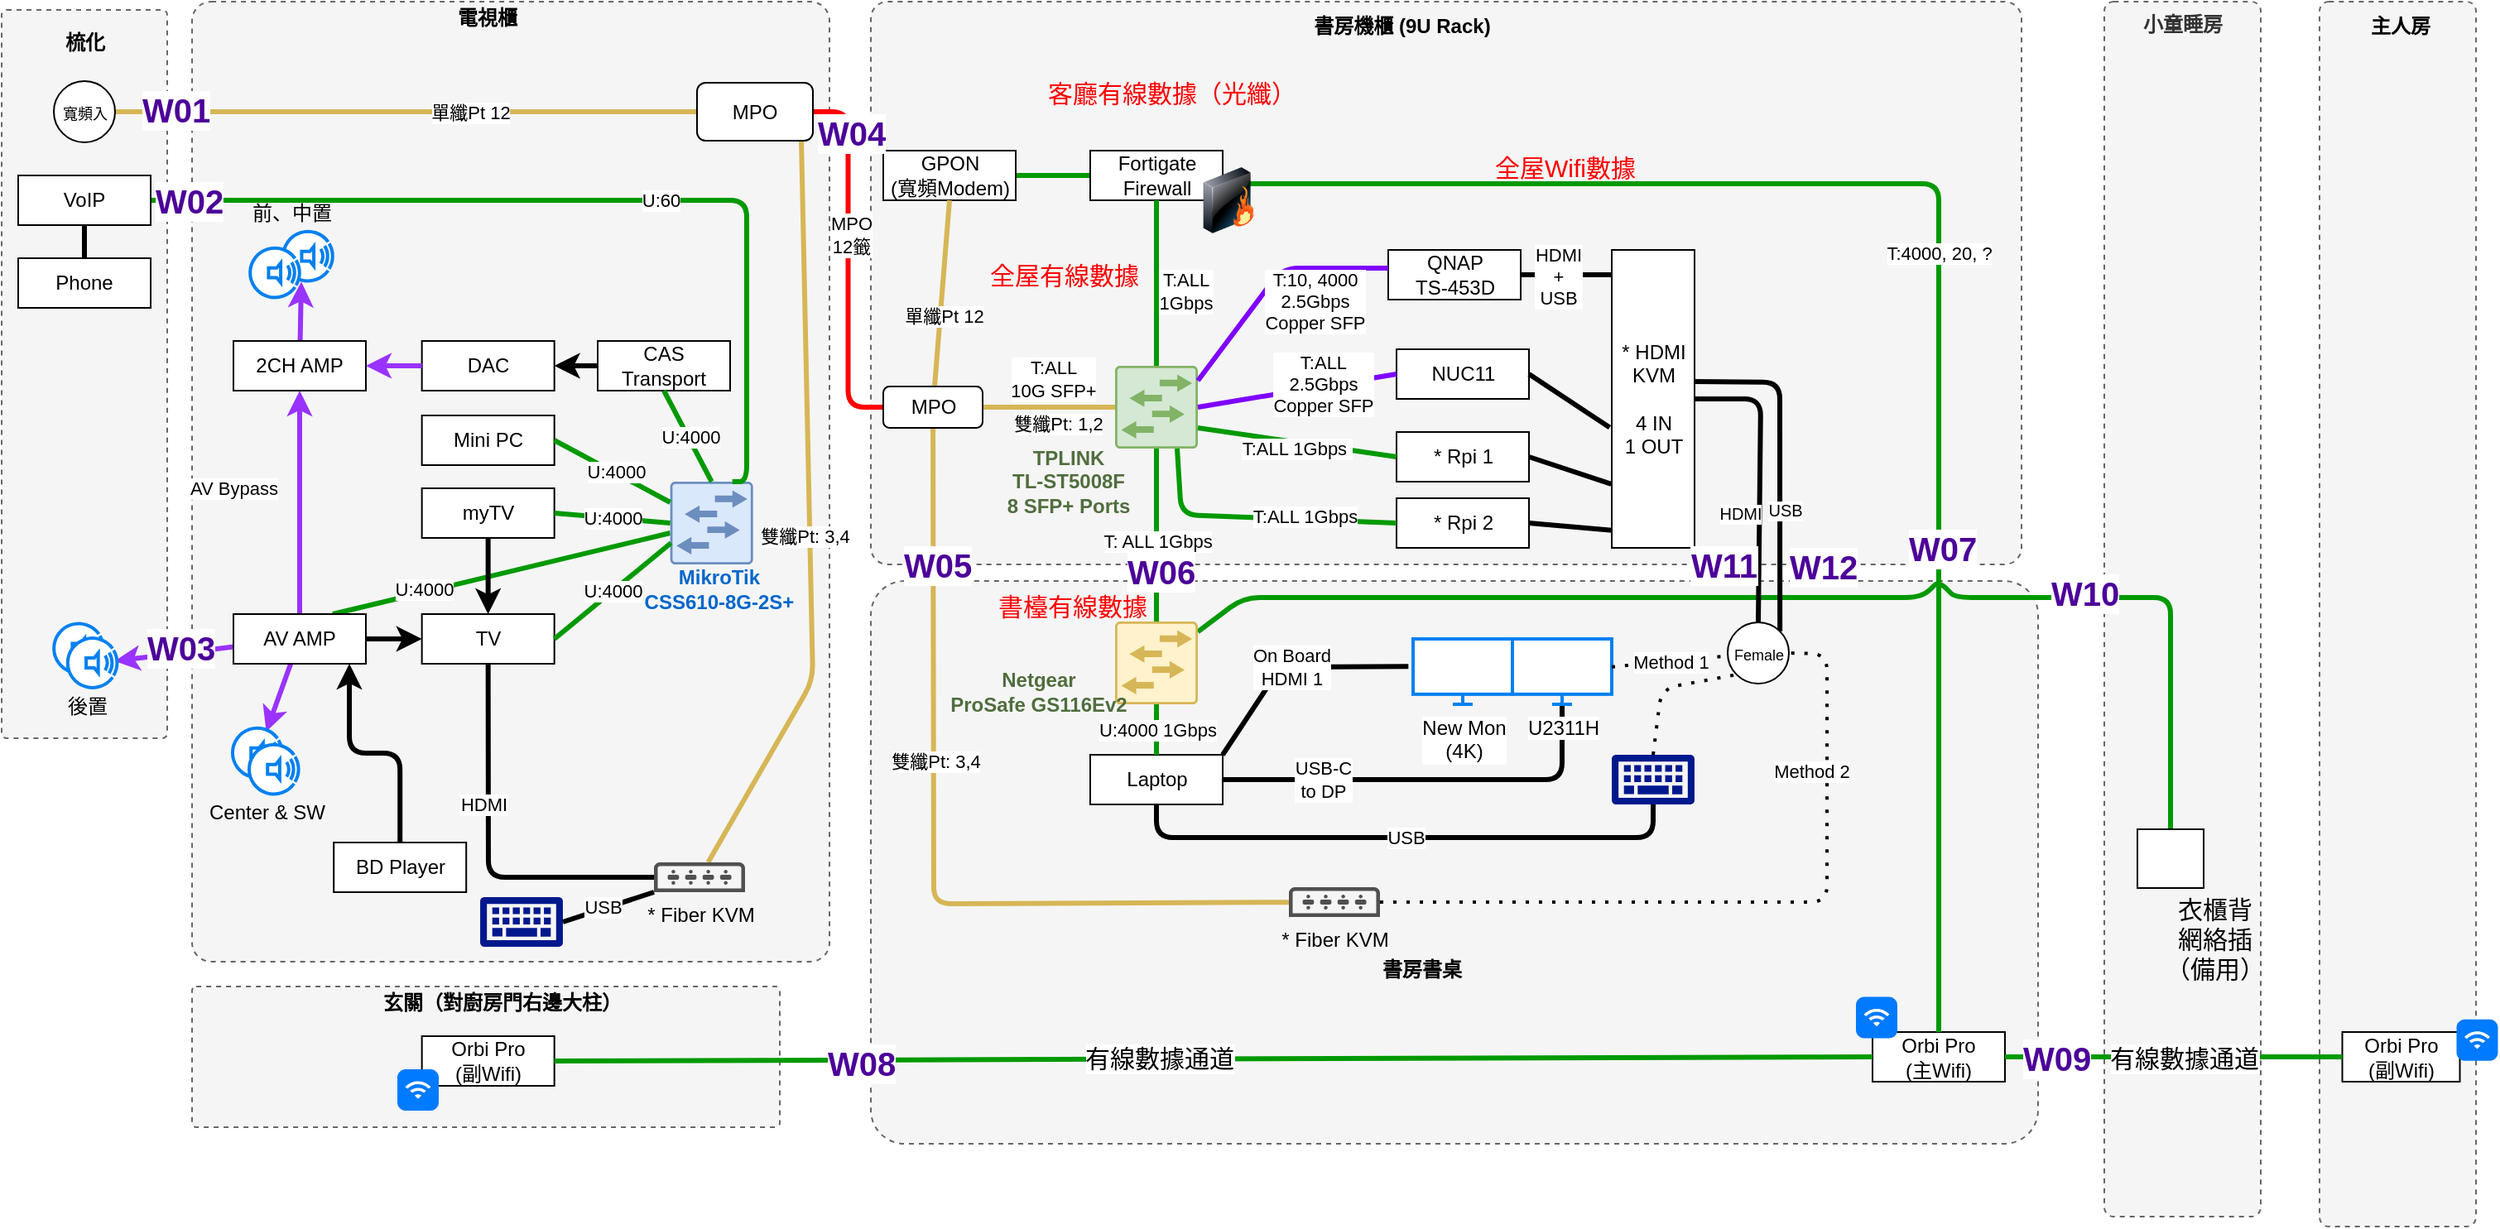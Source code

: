 <mxfile version="13.9.9" type="device"><diagram id="P6tAIewDrDP4k4EzTEjh" name="Page-1"><mxGraphModel dx="1172" dy="739" grid="1" gridSize="10" guides="1" tooltips="1" connect="1" arrows="1" fold="1" page="1" pageScale="1" pageWidth="1654" pageHeight="1169" math="0" shadow="0"><root><mxCell id="0"/><mxCell id="1" parent="0"/><mxCell id="JLqJIqq9Tln7biVeC6QU-31" value="小童睡房" style="rounded=1;whiteSpace=wrap;html=1;dashed=1;fillColor=#f5f5f5;strokeColor=#666666;fontColor=#333333;arcSize=6;verticalAlign=top;fontStyle=1" parent="1" vertex="1"><mxGeometry x="1340" y="180" width="94.5" height="734" as="geometry"/></mxCell><mxCell id="JLqJIqq9Tln7biVeC6QU-2" value="" style="rounded=1;whiteSpace=wrap;html=1;dashed=1;fillColor=#f5f5f5;strokeColor=#666666;fontColor=#333333;arcSize=6;verticalAlign=top;" parent="1" vertex="1"><mxGeometry x="1470" y="180" width="94.5" height="740" as="geometry"/></mxCell><mxCell id="v-E7vn7UZoe9fhjzULOd-45" value="" style="rounded=1;whiteSpace=wrap;html=1;dashed=1;fillColor=#f5f5f5;strokeColor=#666666;fontColor=#333333;arcSize=3;" parent="1" vertex="1"><mxGeometry x="70" y="185" width="100" height="440" as="geometry"/></mxCell><mxCell id="v-E7vn7UZoe9fhjzULOd-44" value="" style="rounded=1;whiteSpace=wrap;html=1;dashed=1;fillColor=#f5f5f5;strokeColor=#666666;fontColor=#333333;arcSize=3;" parent="1" vertex="1"><mxGeometry x="185" y="180" width="385" height="580" as="geometry"/></mxCell><mxCell id="Gd8gLM5BvF6eJ_3zEm3S-87" value="" style="rounded=1;whiteSpace=wrap;html=1;dashed=1;fillColor=#f5f5f5;strokeColor=#666666;fontColor=#333333;arcSize=6;" parent="1" vertex="1"><mxGeometry x="595" y="530" width="705" height="340" as="geometry"/></mxCell><mxCell id="Gd8gLM5BvF6eJ_3zEm3S-85" value="" style="rounded=1;whiteSpace=wrap;html=1;dashed=1;fillColor=#f5f5f5;strokeColor=#666666;fontColor=#333333;arcSize=3;" parent="1" vertex="1"><mxGeometry x="595" y="180" width="695" height="340" as="geometry"/></mxCell><mxCell id="3dmxxpcRZJTCKC7oKfTx-52" style="edgeStyle=none;rounded=1;orthogonalLoop=1;jettySize=auto;html=1;entryX=0.75;entryY=0;entryDx=0;entryDy=0;endArrow=none;strokeColor=#009900;strokeWidth=3;" parent="1" source="Gd8gLM5BvF6eJ_3zEm3S-3" target="3dmxxpcRZJTCKC7oKfTx-15" edge="1"><mxGeometry relative="1" as="geometry"/></mxCell><mxCell id="3dmxxpcRZJTCKC7oKfTx-53" value="U:4000" style="edgeLabel;html=1;align=center;verticalAlign=middle;resizable=0;points=[];" parent="3dmxxpcRZJTCKC7oKfTx-52" vertex="1" connectable="0"><mxGeometry x="0.456" y="-2" relative="1" as="geometry"><mxPoint as="offset"/></mxGeometry></mxCell><mxCell id="Gd8gLM5BvF6eJ_3zEm3S-3" value="" style="points=[[0.015,0.015,0],[0.985,0.015,0],[0.985,0.985,0],[0.015,0.985,0],[0.25,0,0],[0.5,0,0],[0.75,0,0],[1,0.25,0],[1,0.5,0],[1,0.75,0],[0.75,1,0],[0.5,1,0],[0.25,1,0],[0,0.75,0],[0,0.5,0],[0,0.25,0]];verticalLabelPosition=bottom;html=1;verticalAlign=top;aspect=fixed;align=center;pointerEvents=1;shape=mxgraph.cisco19.rect;prIcon=l2_switch;fillColor=#dae8fc;strokeColor=#6c8ebf;" parent="1" vertex="1"><mxGeometry x="473.83" y="470" width="50" height="50" as="geometry"/></mxCell><mxCell id="Gd8gLM5BvF6eJ_3zEm3S-4" value="" style="points=[[0.015,0.015,0],[0.985,0.015,0],[0.985,0.985,0],[0.015,0.985,0],[0.25,0,0],[0.5,0,0],[0.75,0,0],[1,0.25,0],[1,0.5,0],[1,0.75,0],[0.75,1,0],[0.5,1,0],[0.25,1,0],[0,0.75,0],[0,0.5,0],[0,0.25,0]];verticalLabelPosition=bottom;html=1;verticalAlign=top;aspect=fixed;align=center;pointerEvents=1;shape=mxgraph.cisco19.rect;prIcon=l2_switch;fillColor=#d5e8d4;strokeColor=#82b366;" parent="1" vertex="1"><mxGeometry x="742.5" y="400" width="50" height="50" as="geometry"/></mxCell><mxCell id="Gd8gLM5BvF6eJ_3zEm3S-6" value="" style="endArrow=none;html=1;entryX=0;entryY=0.5;entryDx=0;entryDy=0;entryPerimeter=0;exitX=1;exitY=0.5;exitDx=0;exitDy=0;fillColor=#fff2cc;strokeColor=#d6b656;strokeWidth=3;" parent="1" source="k7vEWLcCugv4I1mfPNfy-10" target="Gd8gLM5BvF6eJ_3zEm3S-4" edge="1"><mxGeometry width="50" height="50" relative="1" as="geometry"><mxPoint x="614" y="540" as="sourcePoint"/><mxPoint x="664" y="490" as="targetPoint"/></mxGeometry></mxCell><mxCell id="Gd8gLM5BvF6eJ_3zEm3S-91" value="T:ALL&lt;br&gt;10G SFP+" style="edgeLabel;html=1;align=center;verticalAlign=middle;resizable=0;points=[];" parent="Gd8gLM5BvF6eJ_3zEm3S-6" vertex="1" connectable="0"><mxGeometry x="0.678" y="1" relative="1" as="geometry"><mxPoint x="-24.5" y="-16.0" as="offset"/></mxGeometry></mxCell><mxCell id="k7vEWLcCugv4I1mfPNfy-7" value="雙纖Pt: 1,2" style="edgeLabel;html=1;align=center;verticalAlign=middle;resizable=0;points=[];" vertex="1" connectable="0" parent="Gd8gLM5BvF6eJ_3zEm3S-6"><mxGeometry x="0.109" relative="1" as="geometry"><mxPoint x="1.0" y="10" as="offset"/></mxGeometry></mxCell><mxCell id="Gd8gLM5BvF6eJ_3zEm3S-9" value="QNAP&lt;br&gt;TS-453D" style="rounded=0;whiteSpace=wrap;html=1;" parent="1" vertex="1"><mxGeometry x="907.5" y="330" width="80" height="30" as="geometry"/></mxCell><mxCell id="Gd8gLM5BvF6eJ_3zEm3S-11" value="" style="endArrow=none;html=1;strokeWidth=3;strokeColor=#7F00FF;" parent="1" edge="1"><mxGeometry width="50" height="50" relative="1" as="geometry"><mxPoint x="792.5" y="409" as="sourcePoint"/><mxPoint x="907.5" y="341" as="targetPoint"/><Array as="points"><mxPoint x="843.5" y="341"/></Array></mxGeometry></mxCell><mxCell id="Gd8gLM5BvF6eJ_3zEm3S-64" value="T:10, 4000&lt;br&gt;2.5Gbps&lt;br&gt;Copper SFP" style="edgeLabel;html=1;align=center;verticalAlign=middle;resizable=0;points=[];" parent="Gd8gLM5BvF6eJ_3zEm3S-11" vertex="1" connectable="0"><mxGeometry x="-0.105" y="-1" relative="1" as="geometry"><mxPoint x="30.0" y="4" as="offset"/></mxGeometry></mxCell><mxCell id="Gd8gLM5BvF6eJ_3zEm3S-12" value="NUC11" style="rounded=0;whiteSpace=wrap;html=1;" parent="1" vertex="1"><mxGeometry x="912.5" y="390" width="80" height="30" as="geometry"/></mxCell><mxCell id="Gd8gLM5BvF6eJ_3zEm3S-14" value="" style="endArrow=none;html=1;strokeWidth=3;entryX=0;entryY=0.5;entryDx=0;entryDy=0;exitX=1;exitY=0.5;exitDx=0;exitDy=0;exitPerimeter=0;strokeColor=#7F00FF;" parent="1" source="Gd8gLM5BvF6eJ_3zEm3S-4" target="Gd8gLM5BvF6eJ_3zEm3S-12" edge="1"><mxGeometry width="50" height="50" relative="1" as="geometry"><mxPoint x="732.5" y="510" as="sourcePoint"/><mxPoint x="782.5" y="460" as="targetPoint"/></mxGeometry></mxCell><mxCell id="Gd8gLM5BvF6eJ_3zEm3S-63" value="T:ALL&lt;br&gt;2.5Gbps&lt;br&gt;Copper SFP" style="edgeLabel;html=1;align=center;verticalAlign=middle;resizable=0;points=[];" parent="Gd8gLM5BvF6eJ_3zEm3S-14" vertex="1" connectable="0"><mxGeometry x="0.05" y="1" relative="1" as="geometry"><mxPoint x="12.07" y="-2.97" as="offset"/></mxGeometry></mxCell><mxCell id="Gd8gLM5BvF6eJ_3zEm3S-15" value="Orbi Pro&lt;br&gt;(主Wifi)" style="rounded=0;whiteSpace=wrap;html=1;" parent="1" vertex="1"><mxGeometry x="1200" y="802.5" width="80" height="30" as="geometry"/></mxCell><mxCell id="Gd8gLM5BvF6eJ_3zEm3S-17" value="T:4000, 20, ?" style="endArrow=none;html=1;strokeWidth=3;strokeColor=#009900;entryX=0.5;entryY=0;entryDx=0;entryDy=0;" parent="1" target="Gd8gLM5BvF6eJ_3zEm3S-15" edge="1"><mxGeometry width="50" height="50" relative="1" as="geometry"><mxPoint x="810" y="290" as="sourcePoint"/><mxPoint x="1240" y="590" as="targetPoint"/><mxPoint as="offset"/><Array as="points"><mxPoint x="1240" y="290"/></Array></mxGeometry></mxCell><mxCell id="k7vEWLcCugv4I1mfPNfy-38" value="&lt;span style=&quot;color: rgba(0 , 0 , 0 , 0) ; font-family: monospace ; font-size: 0px ; background-color: rgb(248 , 249 , 250)&quot;&gt;%3CmxGraphModel%3E%3Croot%3E%3CmxCell%20id%3D%220%22%2F%3E%3CmxCell%20id%3D%221%22%20parent%3D%220%22%2F%3E%3CmxCell%20id%3D%222%22%20value%3D%22W01%22%20style%3D%22edgeLabel%3Bhtml%3D1%3Balign%3Dcenter%3BverticalAlign%3Dmiddle%3Bresizable%3D0%3Bpoints%3D%5B%5D%3BfontColor%3D%234C0099%3BfontStyle%3D1%3BfontSize%3D20%3B%22%20vertex%3D%221%22%20connectable%3D%220%22%20parent%3D%221%22%3E%3CmxGeometry%20x%3D%22175.5%22%20y%3D%22244.5%22%20as%3D%22geometry%22%2F%3E%3C%2FmxCell%3E%3C%2Froot%3E%3C%2FmxGraphModel%3W&lt;/span&gt;" style="edgeLabel;html=1;align=center;verticalAlign=middle;resizable=0;points=[];fontSize=20;fontColor=#4C0099;" vertex="1" connectable="0" parent="Gd8gLM5BvF6eJ_3zEm3S-17"><mxGeometry x="0.373" y="1" relative="1" as="geometry"><mxPoint as="offset"/></mxGeometry></mxCell><mxCell id="k7vEWLcCugv4I1mfPNfy-39" value="W07" style="edgeLabel;html=1;align=center;verticalAlign=middle;resizable=0;points=[];fontSize=20;fontColor=#4C0099;fontStyle=1" vertex="1" connectable="0" parent="Gd8gLM5BvF6eJ_3zEm3S-17"><mxGeometry x="0.299" y="2" relative="1" as="geometry"><mxPoint y="38" as="offset"/></mxGeometry></mxCell><mxCell id="Gd8gLM5BvF6eJ_3zEm3S-22" value="Mini PC" style="rounded=0;whiteSpace=wrap;html=1;" parent="1" vertex="1"><mxGeometry x="323.83" y="430" width="80" height="30" as="geometry"/></mxCell><mxCell id="JLqJIqq9Tln7biVeC6QU-15" style="edgeStyle=orthogonalEdgeStyle;rounded=1;orthogonalLoop=1;jettySize=auto;html=1;entryX=0;entryY=0.5;entryDx=0;entryDy=0;strokeColor=#009900;strokeWidth=3;endArrow=none;" parent="1" source="Gd8gLM5BvF6eJ_3zEm3S-23" target="Gd8gLM5BvF6eJ_3zEm3S-32" edge="1"><mxGeometry relative="1" as="geometry"/></mxCell><mxCell id="Gd8gLM5BvF6eJ_3zEm3S-23" value="GPON&lt;br&gt;(寬頻Modem)" style="rounded=0;whiteSpace=wrap;html=1;" parent="1" vertex="1"><mxGeometry x="602.5" y="270" width="80" height="30" as="geometry"/></mxCell><mxCell id="Gd8gLM5BvF6eJ_3zEm3S-31" value="" style="endArrow=none;html=1;strokeWidth=3;entryX=0;entryY=0.25;entryDx=0;entryDy=0;entryPerimeter=0;exitX=1;exitY=0.5;exitDx=0;exitDy=0;strokeColor=#009900;" parent="1" source="Gd8gLM5BvF6eJ_3zEm3S-22" target="Gd8gLM5BvF6eJ_3zEm3S-3" edge="1"><mxGeometry width="50" height="50" relative="1" as="geometry"><mxPoint x="583.83" y="480" as="sourcePoint"/><mxPoint x="633.83" y="430" as="targetPoint"/></mxGeometry></mxCell><mxCell id="Gd8gLM5BvF6eJ_3zEm3S-58" value="U:4000" style="edgeLabel;html=1;align=center;verticalAlign=middle;resizable=0;points=[];" parent="Gd8gLM5BvF6eJ_3zEm3S-31" vertex="1" connectable="0"><mxGeometry x="0.031" y="1" relative="1" as="geometry"><mxPoint as="offset"/></mxGeometry></mxCell><mxCell id="Gd8gLM5BvF6eJ_3zEm3S-32" value="Fortigate&lt;br&gt;Firewall" style="rounded=0;whiteSpace=wrap;html=1;" parent="1" vertex="1"><mxGeometry x="727.5" y="270" width="80" height="30" as="geometry"/></mxCell><mxCell id="JLqJIqq9Tln7biVeC6QU-18" style="edgeStyle=orthogonalEdgeStyle;rounded=1;orthogonalLoop=1;jettySize=auto;html=1;strokeColor=#009900;strokeWidth=3;endArrow=none;entryX=0.75;entryY=0;entryDx=0;entryDy=0;entryPerimeter=0;exitX=1;exitY=0.5;exitDx=0;exitDy=0;" parent="1" source="Gd8gLM5BvF6eJ_3zEm3S-35" target="Gd8gLM5BvF6eJ_3zEm3S-3" edge="1"><mxGeometry relative="1" as="geometry"><mxPoint x="530" y="470" as="targetPoint"/><Array as="points"><mxPoint x="520" y="300"/><mxPoint x="520" y="470"/></Array></mxGeometry></mxCell><mxCell id="JLqJIqq9Tln7biVeC6QU-19" value="U:60" style="edgeLabel;html=1;align=center;verticalAlign=middle;resizable=0;points=[];" parent="JLqJIqq9Tln7biVeC6QU-18" vertex="1" connectable="0"><mxGeometry x="0.271" y="-2" relative="1" as="geometry"><mxPoint x="-35.0" y="-2" as="offset"/></mxGeometry></mxCell><mxCell id="k7vEWLcCugv4I1mfPNfy-3" value="W02" style="edgeLabel;html=1;align=center;verticalAlign=middle;resizable=0;points=[];fontSize=20;fontColor=#4C0099;fontStyle=1;" vertex="1" connectable="0" parent="JLqJIqq9Tln7biVeC6QU-18"><mxGeometry x="-0.252" y="-4" relative="1" as="geometry"><mxPoint x="-179" y="-4" as="offset"/></mxGeometry></mxCell><mxCell id="Gd8gLM5BvF6eJ_3zEm3S-35" value="VoIP" style="rounded=0;whiteSpace=wrap;html=1;" parent="1" vertex="1"><mxGeometry x="80" y="285" width="80" height="30" as="geometry"/></mxCell><mxCell id="Gd8gLM5BvF6eJ_3zEm3S-39" value="Phone" style="rounded=0;whiteSpace=wrap;html=1;" parent="1" vertex="1"><mxGeometry x="80" y="335" width="80" height="30" as="geometry"/></mxCell><mxCell id="Gd8gLM5BvF6eJ_3zEm3S-40" value="" style="endArrow=none;html=1;strokeWidth=3;exitX=0.5;exitY=1;exitDx=0;exitDy=0;" parent="1" source="Gd8gLM5BvF6eJ_3zEm3S-35" target="Gd8gLM5BvF6eJ_3zEm3S-39" edge="1"><mxGeometry width="50" height="50" relative="1" as="geometry"><mxPoint x="454" y="230" as="sourcePoint"/><mxPoint x="924" y="126.67" as="targetPoint"/></mxGeometry></mxCell><mxCell id="3dmxxpcRZJTCKC7oKfTx-30" style="edgeStyle=none;rounded=1;orthogonalLoop=1;jettySize=auto;html=1;entryX=0.5;entryY=0;entryDx=0;entryDy=0;endArrow=classic;endFill=1;strokeColor=#000000;strokeWidth=3;" parent="1" source="Gd8gLM5BvF6eJ_3zEm3S-41" target="Gd8gLM5BvF6eJ_3zEm3S-42" edge="1"><mxGeometry relative="1" as="geometry"/></mxCell><mxCell id="Gd8gLM5BvF6eJ_3zEm3S-41" value="myTV" style="rounded=0;whiteSpace=wrap;html=1;" parent="1" vertex="1"><mxGeometry x="323.83" y="474" width="80" height="30" as="geometry"/></mxCell><mxCell id="Gd8gLM5BvF6eJ_3zEm3S-42" value="TV" style="rounded=0;whiteSpace=wrap;html=1;" parent="1" vertex="1"><mxGeometry x="323.83" y="550" width="80" height="30" as="geometry"/></mxCell><mxCell id="Gd8gLM5BvF6eJ_3zEm3S-46" value="" style="endArrow=none;html=1;strokeWidth=3;entryX=0.5;entryY=1;entryDx=0;entryDy=0;exitX=0.5;exitY=0;exitDx=0;exitDy=0;exitPerimeter=0;strokeColor=#009900;" parent="1" source="Gd8gLM5BvF6eJ_3zEm3S-4" target="Gd8gLM5BvF6eJ_3zEm3S-32" edge="1"><mxGeometry width="50" height="50" relative="1" as="geometry"><mxPoint x="775.0" y="400" as="sourcePoint"/><mxPoint x="847.5" y="300" as="targetPoint"/><Array as="points"/></mxGeometry></mxCell><mxCell id="Gd8gLM5BvF6eJ_3zEm3S-50" value="T:ALL&lt;br&gt;1Gbps" style="edgeLabel;html=1;align=center;verticalAlign=middle;resizable=0;points=[];" parent="Gd8gLM5BvF6eJ_3zEm3S-46" vertex="1" connectable="0"><mxGeometry x="-0.002" y="-1" relative="1" as="geometry"><mxPoint x="16.5" y="5" as="offset"/></mxGeometry></mxCell><mxCell id="Gd8gLM5BvF6eJ_3zEm3S-60" value="U:4000" style="endArrow=none;html=1;strokeWidth=3;exitX=1;exitY=0.5;exitDx=0;exitDy=0;entryX=0;entryY=0.5;entryDx=0;entryDy=0;entryPerimeter=0;strokeColor=#009900;" parent="1" source="Gd8gLM5BvF6eJ_3zEm3S-41" target="Gd8gLM5BvF6eJ_3zEm3S-3" edge="1"><mxGeometry width="50" height="50" relative="1" as="geometry"><mxPoint x="713.83" y="500" as="sourcePoint"/><mxPoint x="763.83" y="450" as="targetPoint"/></mxGeometry></mxCell><mxCell id="Gd8gLM5BvF6eJ_3zEm3S-62" value="U:4000" style="endArrow=none;html=1;strokeWidth=3;exitX=1;exitY=0.5;exitDx=0;exitDy=0;entryX=0.01;entryY=0.74;entryDx=0;entryDy=0;entryPerimeter=0;strokeColor=#009900;" parent="1" source="Gd8gLM5BvF6eJ_3zEm3S-42" target="Gd8gLM5BvF6eJ_3zEm3S-3" edge="1"><mxGeometry width="50" height="50" relative="1" as="geometry"><mxPoint x="713.83" y="500" as="sourcePoint"/><mxPoint x="763.83" y="450" as="targetPoint"/></mxGeometry></mxCell><mxCell id="Gd8gLM5BvF6eJ_3zEm3S-69" value="* Rpi 2" style="rounded=0;whiteSpace=wrap;html=1;" parent="1" vertex="1"><mxGeometry x="912.5" y="480" width="80" height="30" as="geometry"/></mxCell><mxCell id="Gd8gLM5BvF6eJ_3zEm3S-70" value="* Rpi 1" style="rounded=0;whiteSpace=wrap;html=1;" parent="1" vertex="1"><mxGeometry x="912.5" y="440" width="80" height="30" as="geometry"/></mxCell><mxCell id="Gd8gLM5BvF6eJ_3zEm3S-72" value="" style="endArrow=none;html=1;strokeWidth=3;exitX=1;exitY=0.75;exitDx=0;exitDy=0;exitPerimeter=0;entryX=0;entryY=0.5;entryDx=0;entryDy=0;strokeColor=#009900;" parent="1" source="Gd8gLM5BvF6eJ_3zEm3S-4" target="Gd8gLM5BvF6eJ_3zEm3S-70" edge="1"><mxGeometry width="50" height="50" relative="1" as="geometry"><mxPoint x="842.5" y="580" as="sourcePoint"/><mxPoint x="892.5" y="530" as="targetPoint"/></mxGeometry></mxCell><mxCell id="Gd8gLM5BvF6eJ_3zEm3S-74" value="T:ALL 1Gbps&amp;nbsp;" style="edgeLabel;html=1;align=center;verticalAlign=middle;resizable=0;points=[];" parent="Gd8gLM5BvF6eJ_3zEm3S-72" vertex="1" connectable="0"><mxGeometry x="0.454" relative="1" as="geometry"><mxPoint x="-27.41" y="-0.25" as="offset"/></mxGeometry></mxCell><mxCell id="Gd8gLM5BvF6eJ_3zEm3S-73" value="" style="endArrow=none;html=1;strokeWidth=3;entryX=0;entryY=0.5;entryDx=0;entryDy=0;exitX=0.75;exitY=1;exitDx=0;exitDy=0;exitPerimeter=0;strokeColor=#009900;" parent="1" source="Gd8gLM5BvF6eJ_3zEm3S-4" target="Gd8gLM5BvF6eJ_3zEm3S-69" edge="1"><mxGeometry width="50" height="50" relative="1" as="geometry"><mxPoint x="802.5" y="470" as="sourcePoint"/><mxPoint x="892.5" y="530" as="targetPoint"/><Array as="points"><mxPoint x="782.5" y="490"/></Array></mxGeometry></mxCell><mxCell id="Gd8gLM5BvF6eJ_3zEm3S-75" value="T:ALL 1Gbps" style="edgeLabel;html=1;align=center;verticalAlign=middle;resizable=0;points=[];" parent="Gd8gLM5BvF6eJ_3zEm3S-73" vertex="1" connectable="0"><mxGeometry x="0.346" y="2" relative="1" as="geometry"><mxPoint as="offset"/></mxGeometry></mxCell><mxCell id="JLqJIqq9Tln7biVeC6QU-42" style="edgeStyle=none;rounded=1;orthogonalLoop=1;jettySize=auto;html=1;entryX=0.5;entryY=0;entryDx=0;entryDy=0;fontSize=11;fontColor=#000000;strokeColor=#009900;strokeWidth=3;endArrow=none;" parent="1" source="Gd8gLM5BvF6eJ_3zEm3S-76" target="JLqJIqq9Tln7biVeC6QU-34" edge="1"><mxGeometry relative="1" as="geometry"><Array as="points"><mxPoint x="820" y="540"/><mxPoint x="1230" y="540"/><mxPoint x="1240" y="530"/><mxPoint x="1250" y="540"/><mxPoint x="1380" y="540"/></Array></mxGeometry></mxCell><mxCell id="k7vEWLcCugv4I1mfPNfy-41" value="W10" style="edgeLabel;html=1;align=center;verticalAlign=middle;resizable=0;points=[];fontSize=20;fontColor=#4C0099;fontStyle=1" vertex="1" connectable="0" parent="JLqJIqq9Tln7biVeC6QU-42"><mxGeometry x="0.483" y="3" relative="1" as="geometry"><mxPoint as="offset"/></mxGeometry></mxCell><mxCell id="Gd8gLM5BvF6eJ_3zEm3S-76" value="" style="points=[[0.015,0.015,0],[0.985,0.015,0],[0.985,0.985,0],[0.015,0.985,0],[0.25,0,0],[0.5,0,0],[0.75,0,0],[1,0.25,0],[1,0.5,0],[1,0.75,0],[0.75,1,0],[0.5,1,0],[0.25,1,0],[0,0.75,0],[0,0.5,0],[0,0.25,0]];verticalLabelPosition=bottom;html=1;verticalAlign=top;aspect=fixed;align=center;pointerEvents=1;shape=mxgraph.cisco19.rect;prIcon=l2_switch;fillColor=#fff2cc;strokeColor=#d6b656;" parent="1" vertex="1"><mxGeometry x="742.5" y="554.5" width="50" height="50" as="geometry"/></mxCell><mxCell id="Gd8gLM5BvF6eJ_3zEm3S-77" value="" style="endArrow=none;html=1;strokeWidth=3;entryX=0.5;entryY=1;entryDx=0;entryDy=0;entryPerimeter=0;exitX=0.5;exitY=0;exitDx=0;exitDy=0;exitPerimeter=0;strokeColor=#009900;" parent="1" source="Gd8gLM5BvF6eJ_3zEm3S-76" target="Gd8gLM5BvF6eJ_3zEm3S-4" edge="1"><mxGeometry width="50" height="50" relative="1" as="geometry"><mxPoint x="842.5" y="580" as="sourcePoint"/><mxPoint x="892.5" y="530" as="targetPoint"/></mxGeometry></mxCell><mxCell id="Gd8gLM5BvF6eJ_3zEm3S-98" value="T: ALL 1Gbps" style="edgeLabel;html=1;align=center;verticalAlign=middle;resizable=0;points=[];" parent="Gd8gLM5BvF6eJ_3zEm3S-77" vertex="1" connectable="0"><mxGeometry x="0.149" y="-1" relative="1" as="geometry"><mxPoint x="-1" y="11.67" as="offset"/></mxGeometry></mxCell><mxCell id="k7vEWLcCugv4I1mfPNfy-37" value="W06" style="edgeLabel;html=1;align=center;verticalAlign=middle;resizable=0;points=[];fontSize=20;fontColor=#4C0099;fontStyle=1" vertex="1" connectable="0" parent="Gd8gLM5BvF6eJ_3zEm3S-77"><mxGeometry x="-0.416" y="-1" relative="1" as="geometry"><mxPoint x="1" as="offset"/></mxGeometry></mxCell><mxCell id="Gd8gLM5BvF6eJ_3zEm3S-79" value="Orbi Pro&lt;br&gt;(副Wifi)" style="rounded=0;whiteSpace=wrap;html=1;" parent="1" vertex="1"><mxGeometry x="1483.75" y="802.5" width="71" height="30" as="geometry"/></mxCell><mxCell id="Gd8gLM5BvF6eJ_3zEm3S-95" value="書房機櫃 (9U Rack)" style="text;html=1;strokeColor=none;fillColor=none;align=center;verticalAlign=middle;whiteSpace=wrap;rounded=0;dashed=1;fontStyle=1" parent="1" vertex="1"><mxGeometry x="847.5" y="185" width="136" height="20" as="geometry"/></mxCell><mxCell id="Gd8gLM5BvF6eJ_3zEm3S-96" value="書房書桌" style="text;html=1;strokeColor=none;fillColor=none;align=center;verticalAlign=middle;whiteSpace=wrap;rounded=0;dashed=1;fontStyle=1" parent="1" vertex="1"><mxGeometry x="893.75" y="755" width="67.5" height="20" as="geometry"/></mxCell><mxCell id="v-E7vn7UZoe9fhjzULOd-33" style="edgeStyle=orthogonalEdgeStyle;rounded=1;orthogonalLoop=1;jettySize=auto;html=1;strokeWidth=3;endArrow=none;endFill=0;" parent="1" source="Gd8gLM5BvF6eJ_3zEm3S-106" target="Gd8gLM5BvF6eJ_3zEm3S-131" edge="1"><mxGeometry relative="1" as="geometry"/></mxCell><mxCell id="v-E7vn7UZoe9fhjzULOd-37" value="USB-C&lt;br&gt;to DP" style="edgeLabel;html=1;align=center;verticalAlign=middle;resizable=0;points=[];" parent="v-E7vn7UZoe9fhjzULOd-33" vertex="1" connectable="0"><mxGeometry x="0.73" relative="1" as="geometry"><mxPoint x="-145" y="11.67" as="offset"/></mxGeometry></mxCell><mxCell id="Gd8gLM5BvF6eJ_3zEm3S-106" value="Laptop" style="rounded=0;whiteSpace=wrap;html=1;" parent="1" vertex="1"><mxGeometry x="727.5" y="635" width="80" height="30" as="geometry"/></mxCell><mxCell id="Gd8gLM5BvF6eJ_3zEm3S-109" value="U:4000 1Gbps" style="endArrow=none;html=1;strokeWidth=3;exitX=0.5;exitY=1;exitDx=0;exitDy=0;exitPerimeter=0;entryX=0.5;entryY=0;entryDx=0;entryDy=0;strokeColor=#009900;" parent="1" source="Gd8gLM5BvF6eJ_3zEm3S-76" target="Gd8gLM5BvF6eJ_3zEm3S-106" edge="1"><mxGeometry width="50" height="50" relative="1" as="geometry"><mxPoint x="852.5" y="595" as="sourcePoint"/><mxPoint x="902.5" y="545" as="targetPoint"/></mxGeometry></mxCell><mxCell id="JLqJIqq9Tln7biVeC6QU-44" style="edgeStyle=none;rounded=1;orthogonalLoop=1;jettySize=auto;html=1;entryX=1;entryY=0;entryDx=0;entryDy=0;fontSize=11;fontColor=#000000;exitX=0.98;exitY=0.442;exitDx=0;exitDy=0;exitPerimeter=0;strokeWidth=3;endArrow=none;" parent="1" source="Gd8gLM5BvF6eJ_3zEm3S-111" target="Gd8gLM5BvF6eJ_3zEm3S-121" edge="1"><mxGeometry relative="1" as="geometry"><Array as="points"><mxPoint x="1144" y="410"/></Array></mxGeometry></mxCell><mxCell id="JLqJIqq9Tln7biVeC6QU-46" value="USB" style="edgeLabel;html=1;align=center;verticalAlign=middle;resizable=0;points=[];fontSize=10;fontColor=#000000;" parent="JLqJIqq9Tln7biVeC6QU-44" vertex="1" connectable="0"><mxGeometry x="0.276" y="3" relative="1" as="geometry"><mxPoint as="offset"/></mxGeometry></mxCell><mxCell id="k7vEWLcCugv4I1mfPNfy-44" value="&lt;span style=&quot;color: rgba(0 , 0 , 0 , 0) ; font-family: monospace ; font-size: 0px ; background-color: rgb(248 , 249 , 250)&quot;&gt;%3CmxGraphModel%3E%3Croot%3E%3CmxCell%20id%3D%220%22%2F%3E%3CmxCell%20id%3D%221%22%20parent%3D%220%22%2F%3E%3CmxCell%20id%3D%222%22%20value%3D%22%22%20style%3D%22endArrow%3Dnone%3Bhtml%3D1%3BstrokeColor%3D%23000000%3BstrokeWidth%3D3%3BentryX%3D1%3BentryY%3D0.5%3BentryDx%3D0%3BentryDy%3D0%3BexitX%3D0.5%3BexitY%3D0%3BexitDx%3D0%3BexitDy%3D0%3B%22%20edge%3D%221%22%20parent%3D%221%22%3E%3CmxGeometry%20width%3D%2250%22%20height%3D%2250%22%20relative%3D%221%22%20as%3D%22geometry%22%3E%3CmxPoint%20x%3D%221131%22%20y%3D%22555%22%20as%3D%22sourcePoint%22%2F%3E%3CmxPoint%20x%3D%221092.5%22%20y%3D%22420%22%20as%3D%22targetPoint%22%2F%3E%3CArray%20as%3D%22points%22%3E%3CmxPoint%20x%3D%221132.5%22%20y%3D%22420%22%2F%3E%3C%2FArray%3E%3C%2FmxGeometry%3E%3C%2FmxCell%3E%3CmxCell%20id%3D%223%22%20value%3D%22HDMI%22%20style%3D%22edgeLabel%3Bhtml%3D1%3Balign%3Dcenter%3BverticalAlign%3Dmiddle%3Bresizable%3D0%3Bpoints%3D%5B%5D%3BfontSize%3D10%3BfontColor%3D%23000000%3B%22%20vertex%3D%221%22%20connectable%3D%220%22%20parent%3D%222%22%3E%3CmxGeometry%20x%3D%22-0.246%22%20y%3D%221%22%20relative%3D%221%22%20as%3D%22geometry%22%3E%3CmxPoint%20x%3D%22-10.73%22%20y%3D%220.01%22%20as%3D%22offset%22%2F%3E%3C%2FmxGeometry%3E%3C%2FmxCell%3E%3CmxCell%20id%3D%224%22%20value%3D%22W11%22%20style%3D%22edgeLabel%3Bhtml%3D1%3Balign%3Dcenter%3BverticalAlign%3Dmiddle%3Bresizable%3D0%3Bpoints%3D%5B%5D%3BfontSize%3D20%3BfontColor%3D%234C0099%3B%22%20vertex%3D%221%22%20connectable%3D%220%22%20parent%3D%222%22%3E%3CmxGeometry%20x%3D%22-0.6%22%20relative%3D%221%22%20as%3D%22geometry%22%3E%3CmxPoint%20x%3D%22-11.39%22%20as%3D%22offset%22%2F%3E%3C%2FmxGeometry%3E%3C%2FmxCell%3E%3C%2Froot%3E%3C%2FmxGraphModel%3E&lt;/span&gt;" style="edgeLabel;html=1;align=center;verticalAlign=middle;resizable=0;points=[];fontSize=20;fontColor=#4C0099;" vertex="1" connectable="0" parent="JLqJIqq9Tln7biVeC6QU-44"><mxGeometry x="0.602" y="3" relative="1" as="geometry"><mxPoint y="1" as="offset"/></mxGeometry></mxCell><mxCell id="k7vEWLcCugv4I1mfPNfy-45" value="W12" style="edgeLabel;html=1;align=center;verticalAlign=middle;resizable=0;points=[];fontSize=20;fontColor=#4C0099;fontStyle=1" vertex="1" connectable="0" parent="JLqJIqq9Tln7biVeC6QU-44"><mxGeometry x="-0.187" relative="1" as="geometry"><mxPoint x="25.98" y="80.5" as="offset"/></mxGeometry></mxCell><mxCell id="Gd8gLM5BvF6eJ_3zEm3S-111" value="* HDMI&lt;br&gt;KVM&lt;br&gt;&lt;br&gt;4 IN&lt;br&gt;1 OUT" style="rounded=0;whiteSpace=wrap;html=1;" parent="1" vertex="1"><mxGeometry x="1042.5" y="330" width="50" height="180" as="geometry"/></mxCell><mxCell id="Gd8gLM5BvF6eJ_3zEm3S-113" value="" style="endArrow=none;html=1;strokeColor=#000000;strokeWidth=3;exitX=1;exitY=0.5;exitDx=0;exitDy=0;" parent="1" source="Gd8gLM5BvF6eJ_3zEm3S-9" edge="1"><mxGeometry width="50" height="50" relative="1" as="geometry"><mxPoint x="782.5" y="530" as="sourcePoint"/><mxPoint x="1042" y="345" as="targetPoint"/></mxGeometry></mxCell><mxCell id="Gd8gLM5BvF6eJ_3zEm3S-118" value="HDMI&lt;br&gt;+&lt;br&gt;USB" style="edgeLabel;html=1;align=center;verticalAlign=middle;resizable=0;points=[];" parent="Gd8gLM5BvF6eJ_3zEm3S-113" vertex="1" connectable="0"><mxGeometry x="-0.19" y="-1" relative="1" as="geometry"><mxPoint y="-0.61" as="offset"/></mxGeometry></mxCell><mxCell id="Gd8gLM5BvF6eJ_3zEm3S-115" value="" style="endArrow=none;html=1;strokeColor=#000000;strokeWidth=3;entryX=-0.025;entryY=0.596;entryDx=0;entryDy=0;exitX=1;exitY=0.5;exitDx=0;exitDy=0;entryPerimeter=0;" parent="1" source="Gd8gLM5BvF6eJ_3zEm3S-12" target="Gd8gLM5BvF6eJ_3zEm3S-111" edge="1"><mxGeometry width="50" height="50" relative="1" as="geometry"><mxPoint x="782.5" y="530" as="sourcePoint"/><mxPoint x="832.5" y="480" as="targetPoint"/></mxGeometry></mxCell><mxCell id="Gd8gLM5BvF6eJ_3zEm3S-116" value="" style="endArrow=none;html=1;strokeColor=#000000;strokeWidth=3;entryX=-0.006;entryY=0.786;entryDx=0;entryDy=0;exitX=1;exitY=0.5;exitDx=0;exitDy=0;entryPerimeter=0;" parent="1" source="Gd8gLM5BvF6eJ_3zEm3S-70" target="Gd8gLM5BvF6eJ_3zEm3S-111" edge="1"><mxGeometry width="50" height="50" relative="1" as="geometry"><mxPoint x="782.5" y="530" as="sourcePoint"/><mxPoint x="832.5" y="480" as="targetPoint"/></mxGeometry></mxCell><mxCell id="Gd8gLM5BvF6eJ_3zEm3S-117" value="" style="endArrow=none;html=1;strokeColor=#000000;strokeWidth=3;exitX=1;exitY=0.5;exitDx=0;exitDy=0;entryX=0.002;entryY=0.941;entryDx=0;entryDy=0;entryPerimeter=0;" parent="1" source="Gd8gLM5BvF6eJ_3zEm3S-69" target="Gd8gLM5BvF6eJ_3zEm3S-111" edge="1"><mxGeometry width="50" height="50" relative="1" as="geometry"><mxPoint x="782.5" y="530" as="sourcePoint"/><mxPoint x="1031.5" y="491" as="targetPoint"/></mxGeometry></mxCell><mxCell id="Gd8gLM5BvF6eJ_3zEm3S-120" value="" style="endArrow=none;html=1;strokeColor=#000000;strokeWidth=3;entryX=1;entryY=0.5;entryDx=0;entryDy=0;exitX=0.5;exitY=0;exitDx=0;exitDy=0;fontStyle=1" parent="1" source="Gd8gLM5BvF6eJ_3zEm3S-121" target="Gd8gLM5BvF6eJ_3zEm3S-111" edge="1"><mxGeometry width="50" height="50" relative="1" as="geometry"><mxPoint x="1122.5" y="690" as="sourcePoint"/><mxPoint x="892.5" y="500" as="targetPoint"/><Array as="points"><mxPoint x="1132.5" y="420"/></Array></mxGeometry></mxCell><mxCell id="JLqJIqq9Tln7biVeC6QU-45" value="HDMI" style="edgeLabel;html=1;align=center;verticalAlign=middle;resizable=0;points=[];fontSize=10;fontColor=#000000;" parent="Gd8gLM5BvF6eJ_3zEm3S-120" vertex="1" connectable="0"><mxGeometry x="-0.246" y="1" relative="1" as="geometry"><mxPoint x="-10.73" y="0.01" as="offset"/></mxGeometry></mxCell><mxCell id="k7vEWLcCugv4I1mfPNfy-43" value="W11" style="edgeLabel;html=1;align=center;verticalAlign=middle;resizable=0;points=[];fontSize=20;fontColor=#4C0099;fontStyle=1" vertex="1" connectable="0" parent="Gd8gLM5BvF6eJ_3zEm3S-120"><mxGeometry x="-0.6" relative="1" as="geometry"><mxPoint x="-21.39" as="offset"/></mxGeometry></mxCell><mxCell id="Gd8gLM5BvF6eJ_3zEm3S-121" value="&lt;font style=&quot;font-size: 9px&quot;&gt;Female&lt;/font&gt;" style="ellipse;whiteSpace=wrap;html=1;aspect=fixed;" parent="1" vertex="1"><mxGeometry x="1112.5" y="555" width="37" height="37" as="geometry"/></mxCell><mxCell id="k7vEWLcCugv4I1mfPNfy-30" style="edgeStyle=none;rounded=1;orthogonalLoop=1;jettySize=auto;html=1;entryX=0.9;entryY=0.971;entryDx=0;entryDy=0;strokeColor=#d6b656;entryPerimeter=0;strokeWidth=3;fillColor=#fff2cc;endArrow=none;" edge="1" parent="1" source="Gd8gLM5BvF6eJ_3zEm3S-124" target="k7vEWLcCugv4I1mfPNfy-9"><mxGeometry relative="1" as="geometry"><Array as="points"><mxPoint x="560" y="590"/></Array></mxGeometry></mxCell><mxCell id="k7vEWLcCugv4I1mfPNfy-31" value="雙纖Pt: 3,4" style="edgeLabel;html=1;align=center;verticalAlign=middle;resizable=0;points=[];" vertex="1" connectable="0" parent="k7vEWLcCugv4I1mfPNfy-30"><mxGeometry x="-0.057" y="3" relative="1" as="geometry"><mxPoint as="offset"/></mxGeometry></mxCell><mxCell id="Gd8gLM5BvF6eJ_3zEm3S-124" value="* Fiber KVM" style="pointerEvents=1;shadow=0;dashed=0;html=1;strokeColor=none;fillColor=#505050;labelPosition=center;verticalLabelPosition=bottom;verticalAlign=top;outlineConnect=0;align=center;shape=mxgraph.office.devices.switch;" parent="1" vertex="1"><mxGeometry x="464" y="700" width="55" height="18" as="geometry"/></mxCell><mxCell id="Gd8gLM5BvF6eJ_3zEm3S-125" value="* Fiber KVM" style="pointerEvents=1;shadow=0;dashed=0;html=1;strokeColor=none;fillColor=#505050;labelPosition=center;verticalLabelPosition=bottom;verticalAlign=top;outlineConnect=0;align=center;shape=mxgraph.office.devices.switch;" parent="1" vertex="1"><mxGeometry x="847.5" y="715" width="55" height="18" as="geometry"/></mxCell><mxCell id="Gd8gLM5BvF6eJ_3zEm3S-127" value="" style="endArrow=none;html=1;strokeColor=#000000;strokeWidth=3;entryX=0.5;entryY=1;entryDx=0;entryDy=0;" parent="1" source="Gd8gLM5BvF6eJ_3zEm3S-124" target="Gd8gLM5BvF6eJ_3zEm3S-42" edge="1"><mxGeometry width="50" height="50" relative="1" as="geometry"><mxPoint x="704" y="570" as="sourcePoint"/><mxPoint x="754" y="520" as="targetPoint"/><Array as="points"><mxPoint x="364" y="709"/></Array></mxGeometry></mxCell><mxCell id="Gd8gLM5BvF6eJ_3zEm3S-128" value="HDMI" style="edgeLabel;html=1;align=center;verticalAlign=middle;resizable=0;points=[];" parent="Gd8gLM5BvF6eJ_3zEm3S-127" vertex="1" connectable="0"><mxGeometry x="0.258" y="3" relative="1" as="geometry"><mxPoint as="offset"/></mxGeometry></mxCell><mxCell id="Gd8gLM5BvF6eJ_3zEm3S-129" value="" style="endArrow=none;dashed=1;html=1;dashPattern=1 3;strokeWidth=2;entryX=1;entryY=0.5;entryDx=0;entryDy=0;" parent="1" source="Gd8gLM5BvF6eJ_3zEm3S-125" target="Gd8gLM5BvF6eJ_3zEm3S-121" edge="1"><mxGeometry width="50" height="50" relative="1" as="geometry"><mxPoint x="772.5" y="525" as="sourcePoint"/><mxPoint x="822.5" y="475" as="targetPoint"/><Array as="points"><mxPoint x="1131.5" y="724"/><mxPoint x="1172.5" y="724"/><mxPoint x="1172.5" y="574"/></Array></mxGeometry></mxCell><mxCell id="v-E7vn7UZoe9fhjzULOd-19" value="Method 2" style="edgeLabel;html=1;align=center;verticalAlign=middle;resizable=0;points=[];" parent="Gd8gLM5BvF6eJ_3zEm3S-129" vertex="1" connectable="0"><mxGeometry x="-0.114" y="1" relative="1" as="geometry"><mxPoint x="63.33" y="-78" as="offset"/></mxGeometry></mxCell><mxCell id="Gd8gLM5BvF6eJ_3zEm3S-130" value="New Mon&lt;br&gt;(4K)" style="html=1;verticalLabelPosition=bottom;align=center;labelBackgroundColor=#ffffff;verticalAlign=top;strokeWidth=2;strokeColor=#0080F0;shadow=0;dashed=0;shape=mxgraph.ios7.icons.monitor;" parent="1" vertex="1"><mxGeometry x="922.5" y="565" width="60" height="39.5" as="geometry"/></mxCell><mxCell id="Gd8gLM5BvF6eJ_3zEm3S-131" value="U2311H" style="html=1;verticalLabelPosition=bottom;align=center;labelBackgroundColor=#ffffff;verticalAlign=top;strokeWidth=2;strokeColor=#0080F0;shadow=0;dashed=0;shape=mxgraph.ios7.icons.monitor;" parent="1" vertex="1"><mxGeometry x="982.5" y="565" width="60" height="39.5" as="geometry"/></mxCell><mxCell id="v-E7vn7UZoe9fhjzULOd-21" value="" style="endArrow=none;dashed=1;html=1;dashPattern=1 3;strokeWidth=2;" parent="1" source="Gd8gLM5BvF6eJ_3zEm3S-131" target="Gd8gLM5BvF6eJ_3zEm3S-121" edge="1"><mxGeometry width="50" height="50" relative="1" as="geometry"><mxPoint x="852.5" y="565" as="sourcePoint"/><mxPoint x="902.5" y="515" as="targetPoint"/></mxGeometry></mxCell><mxCell id="v-E7vn7UZoe9fhjzULOd-22" value="Method 1" style="edgeLabel;html=1;align=center;verticalAlign=middle;resizable=0;points=[];" parent="v-E7vn7UZoe9fhjzULOd-21" vertex="1" connectable="0"><mxGeometry x="-0.01" relative="1" as="geometry"><mxPoint as="offset"/></mxGeometry></mxCell><mxCell id="v-E7vn7UZoe9fhjzULOd-23" value="" style="aspect=fixed;pointerEvents=1;shadow=0;dashed=0;html=1;strokeColor=none;labelPosition=center;verticalLabelPosition=bottom;verticalAlign=top;align=center;fillColor=#00188D;shape=mxgraph.mscae.enterprise.keyboard" parent="1" vertex="1"><mxGeometry x="359" y="721" width="50" height="30" as="geometry"/></mxCell><mxCell id="v-E7vn7UZoe9fhjzULOd-25" value="" style="endArrow=none;html=1;strokeWidth=3;exitX=1;exitY=0.5;exitDx=0;exitDy=0;exitPerimeter=0;" parent="1" source="v-E7vn7UZoe9fhjzULOd-23" edge="1"><mxGeometry width="50" height="50" relative="1" as="geometry"><mxPoint x="714" y="550" as="sourcePoint"/><mxPoint x="464" y="718" as="targetPoint"/></mxGeometry></mxCell><mxCell id="v-E7vn7UZoe9fhjzULOd-26" value="USB" style="edgeLabel;html=1;align=center;verticalAlign=middle;resizable=0;points=[];" parent="v-E7vn7UZoe9fhjzULOd-25" vertex="1" connectable="0"><mxGeometry x="-0.122" y="1" relative="1" as="geometry"><mxPoint as="offset"/></mxGeometry></mxCell><mxCell id="v-E7vn7UZoe9fhjzULOd-27" value="" style="aspect=fixed;pointerEvents=1;shadow=0;dashed=0;html=1;strokeColor=none;labelPosition=center;verticalLabelPosition=bottom;verticalAlign=top;align=center;fillColor=#00188D;shape=mxgraph.mscae.enterprise.keyboard" parent="1" vertex="1"><mxGeometry x="1042.5" y="635" width="50" height="30" as="geometry"/></mxCell><mxCell id="v-E7vn7UZoe9fhjzULOd-29" value="" style="endArrow=none;dashed=1;html=1;dashPattern=1 3;strokeWidth=2;entryX=0;entryY=1;entryDx=0;entryDy=0;exitX=0.5;exitY=0;exitDx=0;exitDy=0;exitPerimeter=0;" parent="1" source="v-E7vn7UZoe9fhjzULOd-27" target="Gd8gLM5BvF6eJ_3zEm3S-121" edge="1"><mxGeometry width="50" height="50" relative="1" as="geometry"><mxPoint x="812.5" y="565" as="sourcePoint"/><mxPoint x="862.5" y="515" as="targetPoint"/><Array as="points"><mxPoint x="1072.5" y="595"/></Array></mxGeometry></mxCell><mxCell id="v-E7vn7UZoe9fhjzULOd-31" value="USB" style="endArrow=none;html=1;strokeWidth=3;entryX=0.5;entryY=1;entryDx=0;entryDy=0;entryPerimeter=0;exitX=0.5;exitY=1;exitDx=0;exitDy=0;" parent="1" source="Gd8gLM5BvF6eJ_3zEm3S-106" target="v-E7vn7UZoe9fhjzULOd-27" edge="1"><mxGeometry width="50" height="50" relative="1" as="geometry"><mxPoint x="812.5" y="565" as="sourcePoint"/><mxPoint x="862.5" y="515" as="targetPoint"/><Array as="points"><mxPoint x="767.5" y="685"/><mxPoint x="922.5" y="685"/><mxPoint x="1067.5" y="685"/></Array></mxGeometry></mxCell><mxCell id="v-E7vn7UZoe9fhjzULOd-32" value="On Board&lt;br&gt;HDMI 1" style="endArrow=none;html=1;strokeWidth=3;entryX=-0.047;entryY=0.422;entryDx=0;entryDy=0;entryPerimeter=0;exitX=1;exitY=0;exitDx=0;exitDy=0;" parent="1" source="Gd8gLM5BvF6eJ_3zEm3S-106" target="Gd8gLM5BvF6eJ_3zEm3S-130" edge="1"><mxGeometry width="50" height="50" relative="1" as="geometry"><mxPoint x="812.5" y="565" as="sourcePoint"/><mxPoint x="862.5" y="515" as="targetPoint"/><Array as="points"><mxPoint x="842.5" y="582"/></Array></mxGeometry></mxCell><mxCell id="v-E7vn7UZoe9fhjzULOd-39" value="MikroTik&lt;br&gt;CSS610-8G-2S+" style="text;html=1;strokeColor=none;fillColor=none;align=center;verticalAlign=middle;whiteSpace=wrap;rounded=0;fontColor=#0066CC;fontStyle=1" parent="1" vertex="1"><mxGeometry x="451.5" y="525" width="102.5" height="20" as="geometry"/></mxCell><mxCell id="v-E7vn7UZoe9fhjzULOd-40" value="TPLINK&lt;br&gt;TL-ST5008F&lt;br&gt;8 SFP+ Ports" style="text;html=1;strokeColor=none;fillColor=none;align=center;verticalAlign=middle;whiteSpace=wrap;rounded=0;fontColor=#506E3E;fontStyle=1" parent="1" vertex="1"><mxGeometry x="662.5" y="460" width="102.5" height="20" as="geometry"/></mxCell><mxCell id="v-E7vn7UZoe9fhjzULOd-41" value="Netgear&lt;br&gt;ProSafe GS116Ev2" style="text;html=1;strokeColor=none;fillColor=none;align=center;verticalAlign=middle;whiteSpace=wrap;rounded=0;fontColor=#506E3E;fontStyle=1" parent="1" vertex="1"><mxGeometry x="630" y="586.9" width="132.5" height="20" as="geometry"/></mxCell><mxCell id="v-E7vn7UZoe9fhjzULOd-46" value="電視櫃" style="text;html=1;strokeColor=none;fillColor=none;align=center;verticalAlign=middle;whiteSpace=wrap;rounded=0;fontStyle=1" parent="1" vertex="1"><mxGeometry x="328.33" y="180" width="71" height="20" as="geometry"/></mxCell><mxCell id="k7vEWLcCugv4I1mfPNfy-17" style="edgeStyle=orthogonalEdgeStyle;rounded=1;orthogonalLoop=1;jettySize=auto;html=1;entryX=0;entryY=0.5;entryDx=0;entryDy=0;strokeColor=#d6b656;strokeWidth=3;fillColor=#fff2cc;endArrow=none;" edge="1" parent="1" source="3dmxxpcRZJTCKC7oKfTx-6" target="k7vEWLcCugv4I1mfPNfy-9"><mxGeometry relative="1" as="geometry"/></mxCell><mxCell id="k7vEWLcCugv4I1mfPNfy-27" value="單纖Pt 12" style="edgeLabel;html=1;align=center;verticalAlign=middle;resizable=0;points=[];" vertex="1" connectable="0" parent="k7vEWLcCugv4I1mfPNfy-17"><mxGeometry x="0.211" y="1" relative="1" as="geometry"><mxPoint x="1" y="1" as="offset"/></mxGeometry></mxCell><mxCell id="k7vEWLcCugv4I1mfPNfy-34" value="W01" style="edgeLabel;html=1;align=center;verticalAlign=middle;resizable=0;points=[];fontColor=#4C0099;fontStyle=1;fontSize=20;" vertex="1" connectable="0" parent="k7vEWLcCugv4I1mfPNfy-17"><mxGeometry x="-0.792" y="3" relative="1" as="geometry"><mxPoint y="1" as="offset"/></mxGeometry></mxCell><mxCell id="3dmxxpcRZJTCKC7oKfTx-6" value="&lt;font style=&quot;font-size: 9px&quot;&gt;寬頻入&lt;/font&gt;" style="ellipse;whiteSpace=wrap;html=1;aspect=fixed;" parent="1" vertex="1"><mxGeometry x="101.5" y="228" width="37" height="37" as="geometry"/></mxCell><mxCell id="3dmxxpcRZJTCKC7oKfTx-8" value="梳化" style="text;html=1;strokeColor=none;fillColor=none;align=center;verticalAlign=middle;whiteSpace=wrap;rounded=0;fontStyle=1" parent="1" vertex="1"><mxGeometry x="84.5" y="195" width="71" height="20" as="geometry"/></mxCell><mxCell id="3dmxxpcRZJTCKC7oKfTx-25" style="edgeStyle=orthogonalEdgeStyle;rounded=1;orthogonalLoop=1;jettySize=auto;html=1;entryX=0.5;entryY=1;entryDx=0;entryDy=0;strokeWidth=3;endArrow=classic;endFill=1;strokeColor=#9933FF;" parent="1" source="3dmxxpcRZJTCKC7oKfTx-15" target="3dmxxpcRZJTCKC7oKfTx-16" edge="1"><mxGeometry relative="1" as="geometry"/></mxCell><mxCell id="3dmxxpcRZJTCKC7oKfTx-26" value="AV Bypass" style="edgeLabel;html=1;align=center;verticalAlign=middle;resizable=0;points=[];" parent="3dmxxpcRZJTCKC7oKfTx-25" vertex="1" connectable="0"><mxGeometry x="-0.103" y="-5" relative="1" as="geometry"><mxPoint x="-45.06" y="-15.68" as="offset"/></mxGeometry></mxCell><mxCell id="3dmxxpcRZJTCKC7oKfTx-28" style="rounded=1;orthogonalLoop=1;jettySize=auto;html=1;entryX=0.928;entryY=0.465;entryDx=0;entryDy=0;endArrow=classic;endFill=1;strokeWidth=3;strokeColor=#9933FF;entryPerimeter=0;" parent="1" source="3dmxxpcRZJTCKC7oKfTx-15" target="3dmxxpcRZJTCKC7oKfTx-41" edge="1"><mxGeometry relative="1" as="geometry"><mxPoint x="19.5" y="564.5" as="targetPoint"/></mxGeometry></mxCell><mxCell id="k7vEWLcCugv4I1mfPNfy-4" value="W03" style="edgeLabel;html=1;align=center;verticalAlign=middle;resizable=0;points=[];fontSize=20;fontColor=#4C0099;fontStyle=1;" vertex="1" connectable="0" parent="3dmxxpcRZJTCKC7oKfTx-28"><mxGeometry x="-0.12" y="-4" relative="1" as="geometry"><mxPoint as="offset"/></mxGeometry></mxCell><mxCell id="3dmxxpcRZJTCKC7oKfTx-29" style="edgeStyle=none;rounded=1;orthogonalLoop=1;jettySize=auto;html=1;entryX=0;entryY=0.5;entryDx=0;entryDy=0;endArrow=classic;endFill=1;strokeWidth=3;" parent="1" source="3dmxxpcRZJTCKC7oKfTx-15" target="Gd8gLM5BvF6eJ_3zEm3S-42" edge="1"><mxGeometry relative="1" as="geometry"/></mxCell><mxCell id="3dmxxpcRZJTCKC7oKfTx-46" style="edgeStyle=none;rounded=1;orthogonalLoop=1;jettySize=auto;html=1;entryX=0.667;entryY=0.105;entryDx=0;entryDy=0;entryPerimeter=0;endArrow=classic;endFill=1;strokeColor=#9933FF;strokeWidth=3;" parent="1" source="3dmxxpcRZJTCKC7oKfTx-15" target="3dmxxpcRZJTCKC7oKfTx-45" edge="1"><mxGeometry relative="1" as="geometry"/></mxCell><mxCell id="3dmxxpcRZJTCKC7oKfTx-15" value="AV AMP" style="rounded=0;whiteSpace=wrap;html=1;" parent="1" vertex="1"><mxGeometry x="210.0" y="550" width="80" height="30" as="geometry"/></mxCell><mxCell id="3dmxxpcRZJTCKC7oKfTx-44" style="edgeStyle=none;rounded=1;orthogonalLoop=1;jettySize=auto;html=1;entryX=0.359;entryY=0.976;entryDx=0;entryDy=0;entryPerimeter=0;endArrow=classic;endFill=1;strokeColor=#9933FF;strokeWidth=3;" parent="1" source="3dmxxpcRZJTCKC7oKfTx-16" target="3dmxxpcRZJTCKC7oKfTx-42" edge="1"><mxGeometry relative="1" as="geometry"/></mxCell><mxCell id="3dmxxpcRZJTCKC7oKfTx-16" value="2CH AMP" style="rounded=0;whiteSpace=wrap;html=1;" parent="1" vertex="1"><mxGeometry x="210.0" y="385" width="80" height="30" as="geometry"/></mxCell><mxCell id="3dmxxpcRZJTCKC7oKfTx-27" style="edgeStyle=orthogonalEdgeStyle;rounded=1;orthogonalLoop=1;jettySize=auto;html=1;endArrow=classic;endFill=1;strokeWidth=3;" parent="1" source="3dmxxpcRZJTCKC7oKfTx-17" target="3dmxxpcRZJTCKC7oKfTx-15" edge="1"><mxGeometry relative="1" as="geometry"><Array as="points"><mxPoint x="311" y="634"/><mxPoint x="280" y="634"/></Array></mxGeometry></mxCell><mxCell id="3dmxxpcRZJTCKC7oKfTx-17" value="BD Player" style="rounded=0;whiteSpace=wrap;html=1;" parent="1" vertex="1"><mxGeometry x="270.6" y="688" width="80" height="30" as="geometry"/></mxCell><mxCell id="3dmxxpcRZJTCKC7oKfTx-18" value="DAC" style="rounded=0;whiteSpace=wrap;html=1;" parent="1" vertex="1"><mxGeometry x="323.83" y="385" width="80" height="30" as="geometry"/></mxCell><mxCell id="3dmxxpcRZJTCKC7oKfTx-24" style="edgeStyle=orthogonalEdgeStyle;rounded=1;orthogonalLoop=1;jettySize=auto;html=1;entryX=1;entryY=0.5;entryDx=0;entryDy=0;strokeWidth=3;endArrow=classic;endFill=1;" parent="1" source="3dmxxpcRZJTCKC7oKfTx-19" target="3dmxxpcRZJTCKC7oKfTx-18" edge="1"><mxGeometry relative="1" as="geometry"/></mxCell><mxCell id="3dmxxpcRZJTCKC7oKfTx-19" value="CAS Transport" style="rounded=0;whiteSpace=wrap;html=1;" parent="1" vertex="1"><mxGeometry x="430" y="385" width="80" height="30" as="geometry"/></mxCell><mxCell id="3dmxxpcRZJTCKC7oKfTx-21" value="" style="endArrow=none;html=1;entryX=0.5;entryY=1;entryDx=0;entryDy=0;exitX=0.5;exitY=0;exitDx=0;exitDy=0;exitPerimeter=0;strokeWidth=3;strokeColor=#009900;" parent="1" source="Gd8gLM5BvF6eJ_3zEm3S-3" target="3dmxxpcRZJTCKC7oKfTx-19" edge="1"><mxGeometry width="50" height="50" relative="1" as="geometry"><mxPoint x="530" y="450" as="sourcePoint"/><mxPoint x="580" y="400" as="targetPoint"/></mxGeometry></mxCell><mxCell id="3dmxxpcRZJTCKC7oKfTx-22" value="U:4000" style="edgeLabel;html=1;align=center;verticalAlign=middle;resizable=0;points=[];" parent="3dmxxpcRZJTCKC7oKfTx-21" vertex="1" connectable="0"><mxGeometry x="-0.022" y="-1" relative="1" as="geometry"><mxPoint as="offset"/></mxGeometry></mxCell><mxCell id="3dmxxpcRZJTCKC7oKfTx-23" value="" style="endArrow=classic;html=1;entryX=1;entryY=0.5;entryDx=0;entryDy=0;exitX=0;exitY=0.5;exitDx=0;exitDy=0;strokeWidth=3;endFill=1;strokeColor=#9933FF;" parent="1" source="3dmxxpcRZJTCKC7oKfTx-18" target="3dmxxpcRZJTCKC7oKfTx-16" edge="1"><mxGeometry width="50" height="50" relative="1" as="geometry"><mxPoint x="530" y="450" as="sourcePoint"/><mxPoint x="580" y="400" as="targetPoint"/></mxGeometry></mxCell><mxCell id="3dmxxpcRZJTCKC7oKfTx-39" style="edgeStyle=none;rounded=0;orthogonalLoop=1;jettySize=auto;html=1;exitX=0;exitY=0;exitDx=0;exitDy=0;endArrow=classic;endFill=1;strokeColor=#000000;" parent="1" edge="1"><mxGeometry relative="1" as="geometry"><mxPoint x="109.5" y="537" as="sourcePoint"/><mxPoint x="109.5" y="537" as="targetPoint"/></mxGeometry></mxCell><mxCell id="3dmxxpcRZJTCKC7oKfTx-40" value="" style="html=1;verticalLabelPosition=bottom;align=center;labelBackgroundColor=#ffffff;verticalAlign=top;strokeWidth=2;strokeColor=#0080F0;shadow=0;dashed=0;shape=mxgraph.ios7.icons.loud;" parent="1" vertex="1"><mxGeometry x="101.5" y="554.5" width="30.6" height="32.4" as="geometry"/></mxCell><mxCell id="3dmxxpcRZJTCKC7oKfTx-41" value="" style="html=1;verticalLabelPosition=bottom;align=center;labelBackgroundColor=#ffffff;verticalAlign=top;strokeWidth=2;strokeColor=#0080F0;shadow=0;dashed=0;shape=mxgraph.ios7.icons.loud;" parent="1" vertex="1"><mxGeometry x="109.8" y="563.3" width="30.6" height="32.4" as="geometry"/></mxCell><mxCell id="3dmxxpcRZJTCKC7oKfTx-42" value="" style="html=1;verticalLabelPosition=bottom;align=center;labelBackgroundColor=#ffffff;verticalAlign=top;strokeWidth=2;strokeColor=#0080F0;shadow=0;dashed=0;shape=mxgraph.ios7.icons.loud;" parent="1" vertex="1"><mxGeometry x="240" y="317.6" width="30.6" height="32.4" as="geometry"/></mxCell><mxCell id="3dmxxpcRZJTCKC7oKfTx-43" value="" style="html=1;verticalLabelPosition=bottom;align=center;labelBackgroundColor=#ffffff;verticalAlign=top;strokeWidth=2;strokeColor=#0080F0;shadow=0;dashed=0;shape=mxgraph.ios7.icons.loud;" parent="1" vertex="1"><mxGeometry x="220" y="327.6" width="30.6" height="32.4" as="geometry"/></mxCell><mxCell id="3dmxxpcRZJTCKC7oKfTx-45" value="" style="html=1;verticalLabelPosition=bottom;align=center;labelBackgroundColor=#ffffff;verticalAlign=top;strokeWidth=2;strokeColor=#0080F0;shadow=0;dashed=0;shape=mxgraph.ios7.icons.loud;" parent="1" vertex="1"><mxGeometry x="209.4" y="617.6" width="30.6" height="32.4" as="geometry"/></mxCell><mxCell id="3dmxxpcRZJTCKC7oKfTx-47" value="" style="html=1;verticalLabelPosition=bottom;align=center;labelBackgroundColor=#ffffff;verticalAlign=top;strokeWidth=2;strokeColor=#0080F0;shadow=0;dashed=0;shape=mxgraph.ios7.icons.loud;" parent="1" vertex="1"><mxGeometry x="219.4" y="627.6" width="30.6" height="32.4" as="geometry"/></mxCell><mxCell id="3dmxxpcRZJTCKC7oKfTx-48" value="前、中置" style="text;html=1;strokeColor=none;fillColor=none;align=center;verticalAlign=middle;whiteSpace=wrap;rounded=0;" parent="1" vertex="1"><mxGeometry x="210.6" y="297.6" width="69.4" height="20" as="geometry"/></mxCell><mxCell id="3dmxxpcRZJTCKC7oKfTx-49" value="後置" style="text;html=1;strokeColor=none;fillColor=none;align=center;verticalAlign=middle;whiteSpace=wrap;rounded=0;" parent="1" vertex="1"><mxGeometry x="101.5" y="595.7" width="40" height="20" as="geometry"/></mxCell><mxCell id="3dmxxpcRZJTCKC7oKfTx-50" value="Center &amp;amp; SW" style="text;html=1;strokeColor=none;fillColor=none;align=center;verticalAlign=middle;whiteSpace=wrap;rounded=0;" parent="1" vertex="1"><mxGeometry x="187.95" y="660" width="85.3" height="20" as="geometry"/></mxCell><mxCell id="JLqJIqq9Tln7biVeC6QU-3" value="主人房" style="text;html=1;strokeColor=none;fillColor=none;align=center;verticalAlign=middle;whiteSpace=wrap;rounded=0;dashed=1;fontStyle=1" parent="1" vertex="1"><mxGeometry x="1483.75" y="185" width="70" height="20" as="geometry"/></mxCell><mxCell id="JLqJIqq9Tln7biVeC6QU-4" value="" style="rounded=1;whiteSpace=wrap;html=1;dashed=1;fillColor=#f5f5f5;strokeColor=#666666;fontColor=#333333;arcSize=3;" parent="1" vertex="1"><mxGeometry x="185" y="775" width="355" height="85" as="geometry"/></mxCell><mxCell id="JLqJIqq9Tln7biVeC6QU-5" value="玄關（對廚房門右邊大柱）" style="text;html=1;strokeColor=none;fillColor=none;align=center;verticalAlign=middle;whiteSpace=wrap;rounded=0;fontStyle=1" parent="1" vertex="1"><mxGeometry x="289" y="775" width="167.17" height="20" as="geometry"/></mxCell><mxCell id="Gd8gLM5BvF6eJ_3zEm3S-21" value="Orbi Pro&lt;br&gt;(副Wifi)" style="rounded=0;whiteSpace=wrap;html=1;" parent="1" vertex="1"><mxGeometry x="323.83" y="805" width="80" height="30" as="geometry"/></mxCell><mxCell id="Gd8gLM5BvF6eJ_3zEm3S-55" value="" style="endArrow=none;html=1;strokeWidth=3;exitX=1;exitY=0.5;exitDx=0;exitDy=0;entryX=0;entryY=0.5;entryDx=0;entryDy=0;strokeColor=#009900;" parent="1" source="Gd8gLM5BvF6eJ_3zEm3S-21" target="Gd8gLM5BvF6eJ_3zEm3S-15" edge="1"><mxGeometry x="0.268" y="8" width="50" height="50" relative="1" as="geometry"><mxPoint x="636.5" y="460" as="sourcePoint"/><mxPoint x="629" y="540" as="targetPoint"/><mxPoint as="offset"/><Array as="points"/></mxGeometry></mxCell><mxCell id="Gd8gLM5BvF6eJ_3zEm3S-97" value="有線數據通道" style="edgeLabel;html=1;align=center;verticalAlign=middle;resizable=0;points=[];fontSize=15;" parent="Gd8gLM5BvF6eJ_3zEm3S-55" vertex="1" connectable="0"><mxGeometry x="-0.173" y="2" relative="1" as="geometry"><mxPoint x="35.46" y="0.54" as="offset"/></mxGeometry></mxCell><mxCell id="k7vEWLcCugv4I1mfPNfy-40" value="W08" style="edgeLabel;html=1;align=center;verticalAlign=middle;resizable=0;points=[];fontSize=20;fontColor=#4C0099;fontStyle=1" vertex="1" connectable="0" parent="Gd8gLM5BvF6eJ_3zEm3S-55"><mxGeometry x="-0.535" y="-1" relative="1" as="geometry"><mxPoint as="offset"/></mxGeometry></mxCell><mxCell id="JLqJIqq9Tln7biVeC6QU-10" value="" style="html=1;strokeWidth=1;shadow=0;dashed=0;shape=mxgraph.ios7.misc.wifi;fillColor=#007AFF;strokeColor=none;buttonText=;strokeColor2=#222222;fontColor=#222222;fontSize=8;verticalLabelPosition=bottom;verticalAlign=top;align=center;" parent="1" vertex="1"><mxGeometry x="309" y="825" width="25" height="25" as="geometry"/></mxCell><mxCell id="JLqJIqq9Tln7biVeC6QU-11" value="" style="html=1;strokeWidth=1;shadow=0;dashed=0;shape=mxgraph.ios7.misc.wifi;fillColor=#007AFF;strokeColor=none;buttonText=;strokeColor2=#222222;fontColor=#222222;fontSize=8;verticalLabelPosition=bottom;verticalAlign=top;align=center;" parent="1" vertex="1"><mxGeometry x="1190" y="781.3" width="25" height="25" as="geometry"/></mxCell><mxCell id="JLqJIqq9Tln7biVeC6QU-12" value="" style="html=1;strokeWidth=1;shadow=0;dashed=0;shape=mxgraph.ios7.misc.wifi;fillColor=#007AFF;strokeColor=none;buttonText=;strokeColor2=#222222;fontColor=#222222;fontSize=8;verticalLabelPosition=bottom;verticalAlign=top;align=center;" parent="1" vertex="1"><mxGeometry x="1552.75" y="794.9" width="25" height="25" as="geometry"/></mxCell><mxCell id="JLqJIqq9Tln7biVeC6QU-16" value="" style="image;html=1;image=img/lib/clip_art/networking/Firewall_128x128.png" parent="1" vertex="1"><mxGeometry x="792.5" y="280" width="37.5" height="40" as="geometry"/></mxCell><mxCell id="JLqJIqq9Tln7biVeC6QU-26" value="全屋Wifi數據" style="text;html=1;strokeColor=none;fillColor=none;align=left;verticalAlign=middle;whiteSpace=wrap;rounded=0;fontColor=#FF0000;fontSize=15;" parent="1" vertex="1"><mxGeometry x="970" y="270" width="150" height="20" as="geometry"/></mxCell><mxCell id="JLqJIqq9Tln7biVeC6QU-27" value="全屋有線數據" style="text;html=1;strokeColor=none;fillColor=none;align=left;verticalAlign=middle;whiteSpace=wrap;rounded=0;fontColor=#FF0000;fontSize=15;" parent="1" vertex="1"><mxGeometry x="665" y="335" width="120" height="20" as="geometry"/></mxCell><mxCell id="JLqJIqq9Tln7biVeC6QU-28" value="客廳有線數據（光纖）" style="text;html=1;strokeColor=none;fillColor=none;align=left;verticalAlign=middle;whiteSpace=wrap;rounded=0;fontColor=#FF0000;fontSize=15;" parent="1" vertex="1"><mxGeometry x="700" y="225" width="155" height="20" as="geometry"/></mxCell><mxCell id="JLqJIqq9Tln7biVeC6QU-29" value="書檯有線數據" style="text;html=1;strokeColor=none;fillColor=none;align=left;verticalAlign=middle;whiteSpace=wrap;rounded=0;fontColor=#FF0000;fontSize=15;" parent="1" vertex="1"><mxGeometry x="670" y="534.5" width="115" height="20" as="geometry"/></mxCell><mxCell id="Gd8gLM5BvF6eJ_3zEm3S-80" value="" style="endArrow=none;html=1;strokeWidth=3;entryX=1;entryY=0.5;entryDx=0;entryDy=0;exitX=0;exitY=0.5;exitDx=0;exitDy=0;strokeColor=#009900;" parent="1" source="Gd8gLM5BvF6eJ_3zEm3S-79" target="Gd8gLM5BvF6eJ_3zEm3S-15" edge="1"><mxGeometry width="50" height="50" relative="1" as="geometry"><mxPoint x="1113.38" y="-70" as="sourcePoint"/><mxPoint x="858.38" y="50" as="targetPoint"/><Array as="points"/></mxGeometry></mxCell><mxCell id="Gd8gLM5BvF6eJ_3zEm3S-81" value="&lt;span style=&quot;font-size: 15px&quot;&gt;有線數據通道&lt;/span&gt;" style="edgeLabel;html=1;align=center;verticalAlign=middle;resizable=0;points=[];" parent="Gd8gLM5BvF6eJ_3zEm3S-80" vertex="1" connectable="0"><mxGeometry x="-0.148" relative="1" as="geometry"><mxPoint x="-9.5" y="-3.553e-15" as="offset"/></mxGeometry></mxCell><mxCell id="k7vEWLcCugv4I1mfPNfy-42" value="W09" style="edgeLabel;html=1;align=center;verticalAlign=middle;resizable=0;points=[];fontSize=20;fontColor=#4C0099;fontStyle=1" vertex="1" connectable="0" parent="Gd8gLM5BvF6eJ_3zEm3S-80"><mxGeometry x="0.696" relative="1" as="geometry"><mxPoint as="offset"/></mxGeometry></mxCell><mxCell id="JLqJIqq9Tln7biVeC6QU-34" value="" style="rounded=0;whiteSpace=wrap;html=1;fontSize=15;fontColor=#FF0000;align=left;" parent="1" vertex="1"><mxGeometry x="1360" y="680" width="40" height="35.5" as="geometry"/></mxCell><mxCell id="JLqJIqq9Tln7biVeC6QU-36" value="衣櫃背&lt;br&gt;網絡插&lt;br&gt;（備用）" style="text;html=1;strokeColor=none;fillColor=none;align=center;verticalAlign=middle;whiteSpace=wrap;rounded=0;fontSize=15;" parent="1" vertex="1"><mxGeometry x="1366.75" y="735.5" width="80" height="20" as="geometry"/></mxCell><mxCell id="k7vEWLcCugv4I1mfPNfy-11" style="edgeStyle=orthogonalEdgeStyle;rounded=1;orthogonalLoop=1;jettySize=auto;html=1;entryX=0;entryY=0.5;entryDx=0;entryDy=0;strokeWidth=3;fillColor=#fff2cc;endArrow=none;strokeColor=#FF0000;" edge="1" parent="1" source="k7vEWLcCugv4I1mfPNfy-9" target="k7vEWLcCugv4I1mfPNfy-10"><mxGeometry relative="1" as="geometry"/></mxCell><mxCell id="k7vEWLcCugv4I1mfPNfy-16" value="MPO&lt;br&gt;12籤" style="edgeLabel;html=1;align=center;verticalAlign=middle;resizable=0;points=[];" vertex="1" connectable="0" parent="k7vEWLcCugv4I1mfPNfy-11"><mxGeometry x="-0.14" y="1" relative="1" as="geometry"><mxPoint as="offset"/></mxGeometry></mxCell><mxCell id="k7vEWLcCugv4I1mfPNfy-35" value="W04" style="edgeLabel;html=1;align=center;verticalAlign=middle;resizable=0;points=[];fontSize=20;fontColor=#4C0099;fontStyle=1;" vertex="1" connectable="0" parent="k7vEWLcCugv4I1mfPNfy-11"><mxGeometry x="-0.703" y="1" relative="1" as="geometry"><mxPoint as="offset"/></mxGeometry></mxCell><mxCell id="k7vEWLcCugv4I1mfPNfy-9" value="MPO" style="rounded=1;whiteSpace=wrap;html=1;" vertex="1" parent="1"><mxGeometry x="490" y="229" width="70" height="35" as="geometry"/></mxCell><mxCell id="k7vEWLcCugv4I1mfPNfy-28" style="rounded=1;orthogonalLoop=1;jettySize=auto;html=1;entryX=0.5;entryY=1;entryDx=0;entryDy=0;strokeColor=#d6b656;strokeWidth=3;fillColor=#fff2cc;endArrow=none;" edge="1" parent="1" source="k7vEWLcCugv4I1mfPNfy-10" target="Gd8gLM5BvF6eJ_3zEm3S-23"><mxGeometry relative="1" as="geometry"/></mxCell><mxCell id="k7vEWLcCugv4I1mfPNfy-29" value="單纖Pt 12" style="edgeLabel;html=1;align=center;verticalAlign=middle;resizable=0;points=[];" vertex="1" connectable="0" parent="k7vEWLcCugv4I1mfPNfy-28"><mxGeometry x="-0.238" y="-2" relative="1" as="geometry"><mxPoint as="offset"/></mxGeometry></mxCell><mxCell id="k7vEWLcCugv4I1mfPNfy-32" style="edgeStyle=none;rounded=1;orthogonalLoop=1;jettySize=auto;html=1;strokeColor=#d6b656;strokeWidth=3;fillColor=#fff2cc;endArrow=none;" edge="1" parent="1" source="k7vEWLcCugv4I1mfPNfy-10" target="Gd8gLM5BvF6eJ_3zEm3S-125"><mxGeometry relative="1" as="geometry"><Array as="points"><mxPoint x="633" y="725"/></Array></mxGeometry></mxCell><mxCell id="k7vEWLcCugv4I1mfPNfy-33" value="雙纖Pt: 3,4" style="edgeLabel;html=1;align=center;verticalAlign=middle;resizable=0;points=[];" vertex="1" connectable="0" parent="k7vEWLcCugv4I1mfPNfy-32"><mxGeometry x="-0.199" y="1" relative="1" as="geometry"><mxPoint as="offset"/></mxGeometry></mxCell><mxCell id="k7vEWLcCugv4I1mfPNfy-36" value="W05" style="edgeLabel;html=1;align=center;verticalAlign=middle;resizable=0;points=[];fontSize=20;fontColor=#4C0099;fontStyle=1;" vertex="1" connectable="0" parent="k7vEWLcCugv4I1mfPNfy-32"><mxGeometry x="-0.564" y="2" relative="1" as="geometry"><mxPoint y="-27.5" as="offset"/></mxGeometry></mxCell><mxCell id="k7vEWLcCugv4I1mfPNfy-10" value="MPO" style="rounded=1;whiteSpace=wrap;html=1;" vertex="1" parent="1"><mxGeometry x="602.5" y="412.5" width="60" height="25" as="geometry"/></mxCell></root></mxGraphModel></diagram></mxfile>